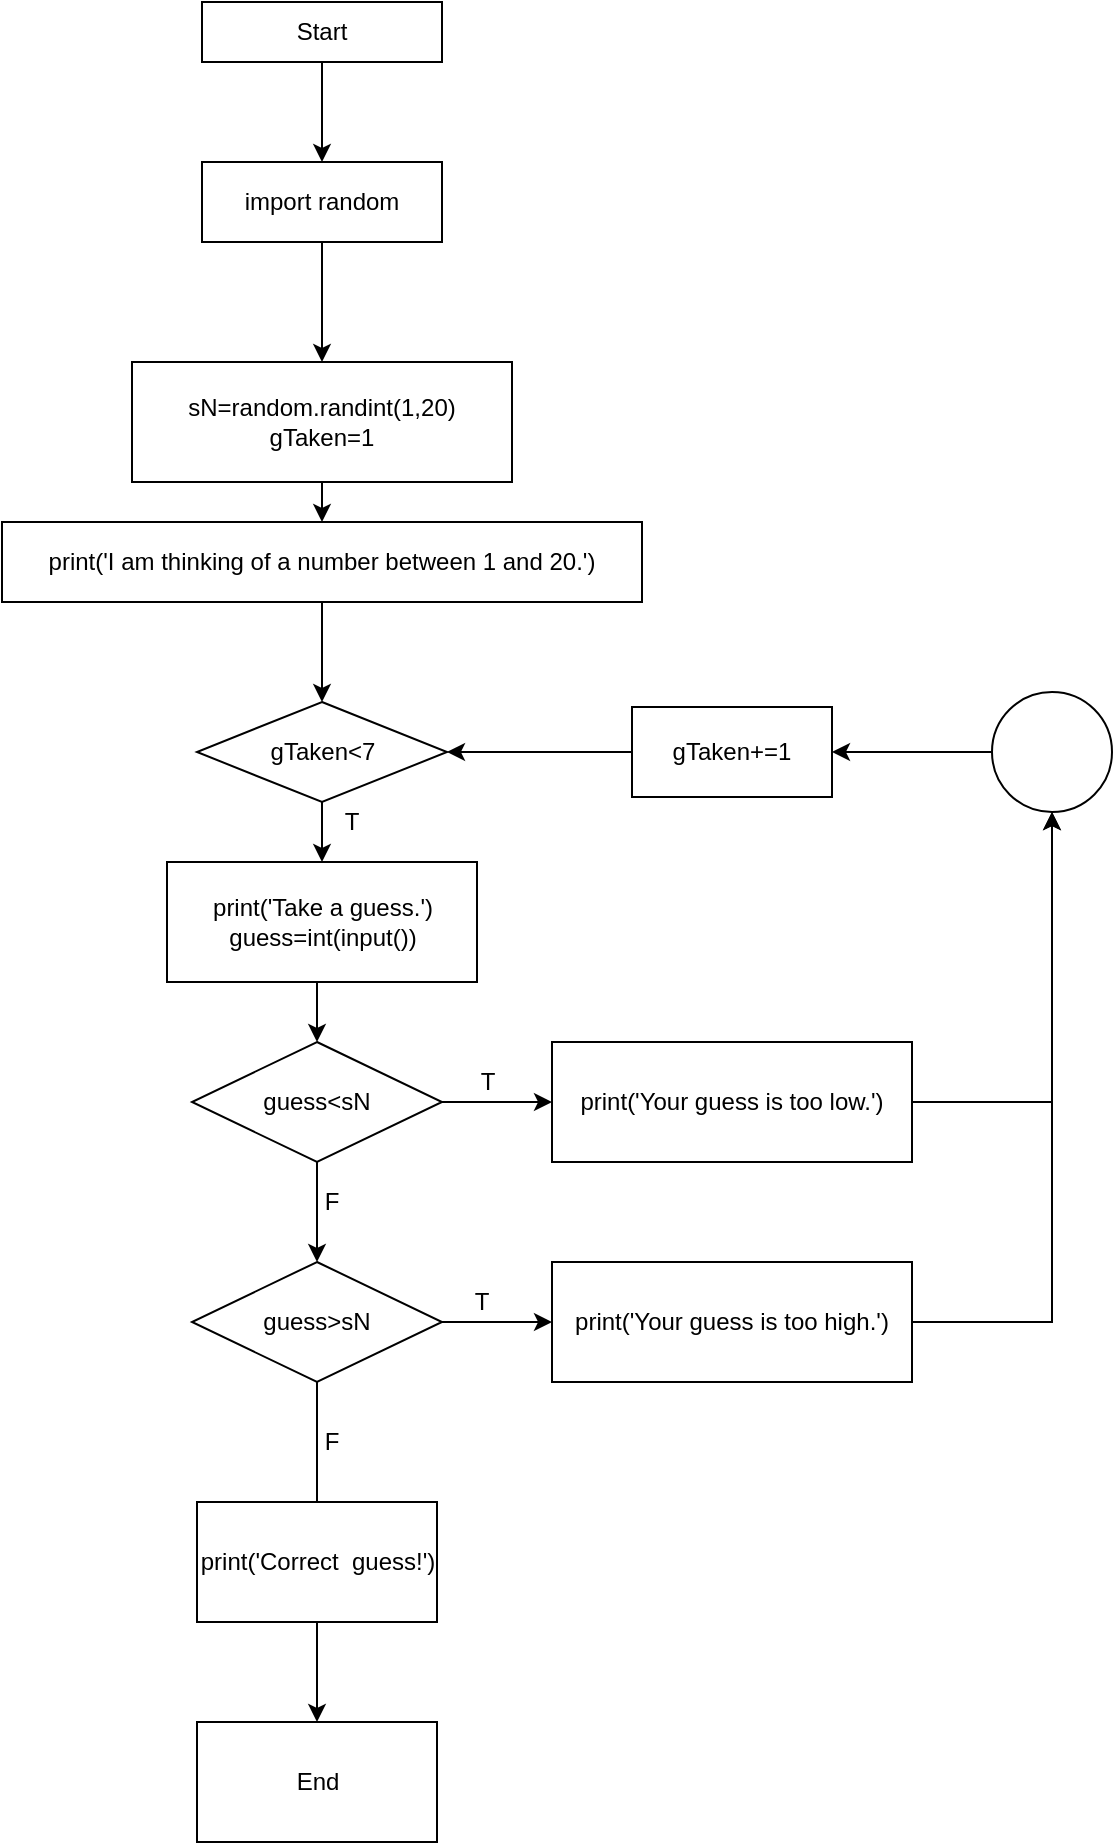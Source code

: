 <mxfile version="14.8.4" type="github">
  <diagram id="4bIQ_ZZgOK87OMa4PAmw" name="Page-1">
    <mxGraphModel dx="2607" dy="1440" grid="1" gridSize="10" guides="1" tooltips="1" connect="1" arrows="1" fold="1" page="1" pageScale="1" pageWidth="850" pageHeight="1100" math="0" shadow="0">
      <root>
        <mxCell id="0" />
        <mxCell id="1" parent="0" />
        <mxCell id="22_Gp_ISMEU15hHWN27D-49" style="edgeStyle=orthogonalEdgeStyle;rounded=0;orthogonalLoop=1;jettySize=auto;html=1;exitX=0.5;exitY=1;exitDx=0;exitDy=0;entryX=0.5;entryY=0;entryDx=0;entryDy=0;" edge="1" parent="1" source="22_Gp_ISMEU15hHWN27D-1" target="22_Gp_ISMEU15hHWN27D-2">
          <mxGeometry relative="1" as="geometry" />
        </mxCell>
        <mxCell id="22_Gp_ISMEU15hHWN27D-1" value="Start" style="rounded=0;whiteSpace=wrap;html=1;" vertex="1" parent="1">
          <mxGeometry x="315" y="60" width="120" height="30" as="geometry" />
        </mxCell>
        <mxCell id="22_Gp_ISMEU15hHWN27D-48" style="edgeStyle=orthogonalEdgeStyle;rounded=0;orthogonalLoop=1;jettySize=auto;html=1;exitX=0.5;exitY=1;exitDx=0;exitDy=0;entryX=0.5;entryY=0;entryDx=0;entryDy=0;" edge="1" parent="1" source="22_Gp_ISMEU15hHWN27D-2" target="22_Gp_ISMEU15hHWN27D-3">
          <mxGeometry relative="1" as="geometry" />
        </mxCell>
        <mxCell id="22_Gp_ISMEU15hHWN27D-2" value="import random" style="rounded=0;whiteSpace=wrap;html=1;" vertex="1" parent="1">
          <mxGeometry x="315" y="140" width="120" height="40" as="geometry" />
        </mxCell>
        <mxCell id="22_Gp_ISMEU15hHWN27D-47" style="edgeStyle=orthogonalEdgeStyle;rounded=0;orthogonalLoop=1;jettySize=auto;html=1;exitX=0.5;exitY=1;exitDx=0;exitDy=0;entryX=0.5;entryY=0;entryDx=0;entryDy=0;" edge="1" parent="1" source="22_Gp_ISMEU15hHWN27D-3" target="22_Gp_ISMEU15hHWN27D-4">
          <mxGeometry relative="1" as="geometry" />
        </mxCell>
        <mxCell id="22_Gp_ISMEU15hHWN27D-3" value="&lt;div&gt;sN=random.randint(1,20)&lt;/div&gt;&lt;div&gt;gTaken=1&lt;br&gt;&lt;/div&gt;" style="rounded=0;whiteSpace=wrap;html=1;" vertex="1" parent="1">
          <mxGeometry x="280" y="240" width="190" height="60" as="geometry" />
        </mxCell>
        <mxCell id="22_Gp_ISMEU15hHWN27D-46" style="edgeStyle=orthogonalEdgeStyle;rounded=0;orthogonalLoop=1;jettySize=auto;html=1;exitX=0.5;exitY=1;exitDx=0;exitDy=0;" edge="1" parent="1" source="22_Gp_ISMEU15hHWN27D-4" target="22_Gp_ISMEU15hHWN27D-7">
          <mxGeometry relative="1" as="geometry" />
        </mxCell>
        <mxCell id="22_Gp_ISMEU15hHWN27D-4" value="print(&#39;I am thinking of a number between 1 and 20.&#39;)" style="rounded=0;whiteSpace=wrap;html=1;" vertex="1" parent="1">
          <mxGeometry x="215" y="320" width="320" height="40" as="geometry" />
        </mxCell>
        <mxCell id="22_Gp_ISMEU15hHWN27D-45" style="edgeStyle=orthogonalEdgeStyle;rounded=0;orthogonalLoop=1;jettySize=auto;html=1;exitX=0.5;exitY=1;exitDx=0;exitDy=0;entryX=0.5;entryY=0;entryDx=0;entryDy=0;" edge="1" parent="1" source="22_Gp_ISMEU15hHWN27D-7" target="22_Gp_ISMEU15hHWN27D-9">
          <mxGeometry relative="1" as="geometry" />
        </mxCell>
        <mxCell id="22_Gp_ISMEU15hHWN27D-7" value="gTaken&amp;lt;7" style="rhombus;whiteSpace=wrap;html=1;" vertex="1" parent="1">
          <mxGeometry x="312.5" y="410" width="125" height="50" as="geometry" />
        </mxCell>
        <mxCell id="22_Gp_ISMEU15hHWN27D-32" style="edgeStyle=orthogonalEdgeStyle;rounded=0;orthogonalLoop=1;jettySize=auto;html=1;exitX=0.5;exitY=1;exitDx=0;exitDy=0;entryX=0.5;entryY=0;entryDx=0;entryDy=0;" edge="1" parent="1" source="22_Gp_ISMEU15hHWN27D-9" target="22_Gp_ISMEU15hHWN27D-10">
          <mxGeometry relative="1" as="geometry" />
        </mxCell>
        <mxCell id="22_Gp_ISMEU15hHWN27D-9" value="&lt;div&gt;print(&#39;Take a guess.&#39;)&lt;/div&gt;&lt;div&gt;guess=int(input())&lt;br&gt;&lt;/div&gt;" style="rounded=0;whiteSpace=wrap;html=1;" vertex="1" parent="1">
          <mxGeometry x="297.5" y="490" width="155" height="60" as="geometry" />
        </mxCell>
        <mxCell id="22_Gp_ISMEU15hHWN27D-23" style="edgeStyle=orthogonalEdgeStyle;rounded=0;orthogonalLoop=1;jettySize=auto;html=1;exitX=1;exitY=0.5;exitDx=0;exitDy=0;entryX=0;entryY=0.5;entryDx=0;entryDy=0;" edge="1" parent="1" source="22_Gp_ISMEU15hHWN27D-10" target="22_Gp_ISMEU15hHWN27D-12">
          <mxGeometry relative="1" as="geometry" />
        </mxCell>
        <mxCell id="22_Gp_ISMEU15hHWN27D-25" style="edgeStyle=orthogonalEdgeStyle;rounded=0;orthogonalLoop=1;jettySize=auto;html=1;exitX=0.5;exitY=1;exitDx=0;exitDy=0;" edge="1" parent="1" source="22_Gp_ISMEU15hHWN27D-10" target="22_Gp_ISMEU15hHWN27D-14">
          <mxGeometry relative="1" as="geometry" />
        </mxCell>
        <mxCell id="22_Gp_ISMEU15hHWN27D-10" value="&lt;div&gt;guess&amp;lt;sN&lt;/div&gt;" style="rhombus;whiteSpace=wrap;html=1;" vertex="1" parent="1">
          <mxGeometry x="310" y="580" width="125" height="60" as="geometry" />
        </mxCell>
        <mxCell id="22_Gp_ISMEU15hHWN27D-37" style="edgeStyle=orthogonalEdgeStyle;rounded=0;orthogonalLoop=1;jettySize=auto;html=1;exitX=1;exitY=0.5;exitDx=0;exitDy=0;entryX=0.5;entryY=1;entryDx=0;entryDy=0;" edge="1" parent="1" source="22_Gp_ISMEU15hHWN27D-12" target="22_Gp_ISMEU15hHWN27D-35">
          <mxGeometry relative="1" as="geometry" />
        </mxCell>
        <mxCell id="22_Gp_ISMEU15hHWN27D-12" value="print(&#39;Your guess is too low.&#39;)" style="rounded=0;whiteSpace=wrap;html=1;" vertex="1" parent="1">
          <mxGeometry x="490" y="580" width="180" height="60" as="geometry" />
        </mxCell>
        <mxCell id="22_Gp_ISMEU15hHWN27D-20" style="edgeStyle=orthogonalEdgeStyle;rounded=0;orthogonalLoop=1;jettySize=auto;html=1;exitX=1;exitY=0.5;exitDx=0;exitDy=0;" edge="1" parent="1" source="22_Gp_ISMEU15hHWN27D-14" target="22_Gp_ISMEU15hHWN27D-15">
          <mxGeometry relative="1" as="geometry" />
        </mxCell>
        <mxCell id="22_Gp_ISMEU15hHWN27D-28" style="edgeStyle=orthogonalEdgeStyle;rounded=0;orthogonalLoop=1;jettySize=auto;html=1;exitX=0.5;exitY=1;exitDx=0;exitDy=0;entryX=0.5;entryY=0;entryDx=0;entryDy=0;startArrow=none;" edge="1" parent="1" source="22_Gp_ISMEU15hHWN27D-50" target="22_Gp_ISMEU15hHWN27D-18">
          <mxGeometry relative="1" as="geometry" />
        </mxCell>
        <mxCell id="22_Gp_ISMEU15hHWN27D-14" value="&lt;div&gt;guess&amp;gt;sN&lt;/div&gt;" style="rhombus;whiteSpace=wrap;html=1;" vertex="1" parent="1">
          <mxGeometry x="310" y="690" width="125" height="60" as="geometry" />
        </mxCell>
        <mxCell id="22_Gp_ISMEU15hHWN27D-38" style="edgeStyle=orthogonalEdgeStyle;rounded=0;orthogonalLoop=1;jettySize=auto;html=1;exitX=1;exitY=0.5;exitDx=0;exitDy=0;entryX=0.5;entryY=1;entryDx=0;entryDy=0;" edge="1" parent="1" source="22_Gp_ISMEU15hHWN27D-15" target="22_Gp_ISMEU15hHWN27D-35">
          <mxGeometry relative="1" as="geometry">
            <mxPoint x="790" y="640" as="targetPoint" />
          </mxGeometry>
        </mxCell>
        <mxCell id="22_Gp_ISMEU15hHWN27D-15" value="print(&#39;Your guess is too high.&#39;)" style="rounded=0;whiteSpace=wrap;html=1;" vertex="1" parent="1">
          <mxGeometry x="490" y="690" width="180" height="60" as="geometry" />
        </mxCell>
        <mxCell id="22_Gp_ISMEU15hHWN27D-18" value="End" style="rounded=0;whiteSpace=wrap;html=1;" vertex="1" parent="1">
          <mxGeometry x="312.5" y="920" width="120" height="60" as="geometry" />
        </mxCell>
        <mxCell id="22_Gp_ISMEU15hHWN27D-21" value="T" style="text;html=1;strokeColor=none;fillColor=none;align=center;verticalAlign=middle;whiteSpace=wrap;rounded=0;" vertex="1" parent="1">
          <mxGeometry x="435" y="700" width="40" height="20" as="geometry" />
        </mxCell>
        <mxCell id="22_Gp_ISMEU15hHWN27D-22" value="T" style="text;html=1;strokeColor=none;fillColor=none;align=center;verticalAlign=middle;whiteSpace=wrap;rounded=0;" vertex="1" parent="1">
          <mxGeometry x="437.5" y="590" width="40" height="20" as="geometry" />
        </mxCell>
        <mxCell id="22_Gp_ISMEU15hHWN27D-26" value="F" style="text;html=1;strokeColor=none;fillColor=none;align=center;verticalAlign=middle;whiteSpace=wrap;rounded=0;" vertex="1" parent="1">
          <mxGeometry x="360" y="650" width="40" height="20" as="geometry" />
        </mxCell>
        <mxCell id="22_Gp_ISMEU15hHWN27D-29" value="F" style="text;html=1;strokeColor=none;fillColor=none;align=center;verticalAlign=middle;whiteSpace=wrap;rounded=0;" vertex="1" parent="1">
          <mxGeometry x="360" y="770" width="40" height="20" as="geometry" />
        </mxCell>
        <mxCell id="22_Gp_ISMEU15hHWN27D-40" style="edgeStyle=orthogonalEdgeStyle;rounded=0;orthogonalLoop=1;jettySize=auto;html=1;exitX=0;exitY=0.5;exitDx=0;exitDy=0;entryX=1;entryY=0.5;entryDx=0;entryDy=0;" edge="1" parent="1" source="22_Gp_ISMEU15hHWN27D-30" target="22_Gp_ISMEU15hHWN27D-7">
          <mxGeometry relative="1" as="geometry" />
        </mxCell>
        <mxCell id="22_Gp_ISMEU15hHWN27D-30" value="gTaken+=1" style="rounded=0;whiteSpace=wrap;html=1;" vertex="1" parent="1">
          <mxGeometry x="530" y="412.5" width="100" height="45" as="geometry" />
        </mxCell>
        <mxCell id="22_Gp_ISMEU15hHWN27D-41" style="edgeStyle=orthogonalEdgeStyle;rounded=0;orthogonalLoop=1;jettySize=auto;html=1;exitX=0;exitY=0.5;exitDx=0;exitDy=0;entryX=1;entryY=0.5;entryDx=0;entryDy=0;" edge="1" parent="1" source="22_Gp_ISMEU15hHWN27D-35" target="22_Gp_ISMEU15hHWN27D-30">
          <mxGeometry relative="1" as="geometry" />
        </mxCell>
        <mxCell id="22_Gp_ISMEU15hHWN27D-35" value="" style="ellipse;whiteSpace=wrap;html=1;aspect=fixed;" vertex="1" parent="1">
          <mxGeometry x="710" y="405" width="60" height="60" as="geometry" />
        </mxCell>
        <mxCell id="22_Gp_ISMEU15hHWN27D-44" value="T" style="text;html=1;strokeColor=none;fillColor=none;align=center;verticalAlign=middle;whiteSpace=wrap;rounded=0;" vertex="1" parent="1">
          <mxGeometry x="370" y="460" width="40" height="20" as="geometry" />
        </mxCell>
        <mxCell id="22_Gp_ISMEU15hHWN27D-50" value="print(&#39;Correct&amp;nbsp; guess!&#39;)" style="rounded=0;whiteSpace=wrap;html=1;" vertex="1" parent="1">
          <mxGeometry x="312.5" y="810" width="120" height="60" as="geometry" />
        </mxCell>
        <mxCell id="22_Gp_ISMEU15hHWN27D-51" value="" style="edgeStyle=orthogonalEdgeStyle;rounded=0;orthogonalLoop=1;jettySize=auto;html=1;exitX=0.5;exitY=1;exitDx=0;exitDy=0;entryX=0.5;entryY=0;entryDx=0;entryDy=0;endArrow=none;" edge="1" parent="1" source="22_Gp_ISMEU15hHWN27D-14" target="22_Gp_ISMEU15hHWN27D-50">
          <mxGeometry relative="1" as="geometry">
            <mxPoint x="372.5" y="750" as="sourcePoint" />
            <mxPoint x="372.5" y="890" as="targetPoint" />
          </mxGeometry>
        </mxCell>
      </root>
    </mxGraphModel>
  </diagram>
</mxfile>
